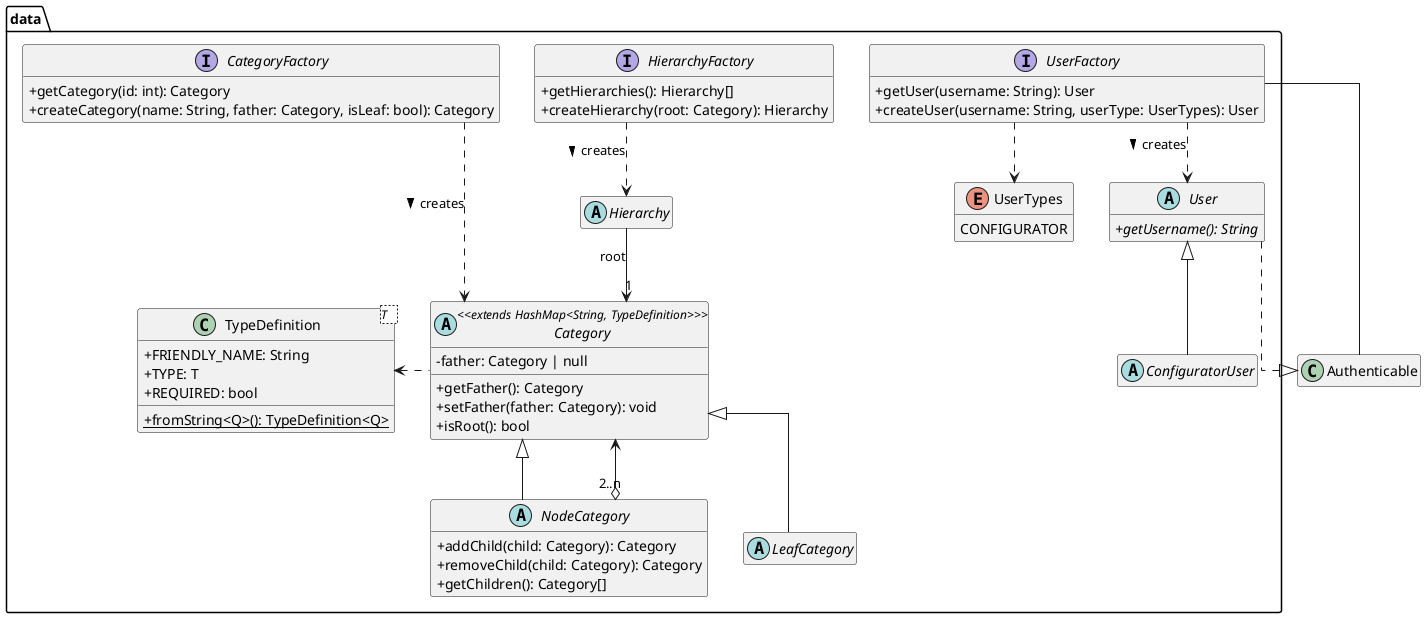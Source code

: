 @startuml

skinparam ClassAttributeIconSize 0
'skinparam groupInheritance 2
skinparam linetype ortho
hide empty members

package data #FFFFFF {

    interface CategoryFactory {
        + getCategory(id: int): Category
        + createCategory(name: String, father: Category, isLeaf: bool): Category
    }

    interface HierarchyFactory {
        + getHierarchies(): Hierarchy[]
        + createHierarchy(root: Category): Hierarchy
    }

    interface UserFactory {
        + getUser(username: String): User
        + createUser(username: String, userType: UserTypes): User
    }

    enum UserTypes {
        CONFIGURATOR
    }

    abstract class Category <<extends HashMap<String, TypeDefinition>>> {
        - father: Category | null
        
        + getFather(): Category
        + setFather(father: Category): void
        + isRoot(): bool
    }

    class TypeDefinition<T   > {
        + FRIENDLY_NAME: String
        + TYPE: T
        + REQUIRED: bool
        + {static} fromString<Q>(): TypeDefinition<Q>
    }
    
    abstract class Hierarchy {}

    abstract class User {
        + {abstract} getUsername(): String
    }

    abstract class ConfiguratorUser extends User {}

    abstract class NodeCategory extends Category {
        + addChild(child: Category): Category
        + removeChild(child: Category): Category
        + getChildren(): Category[]
    }
    
    abstract class LeafCategory extends Category {}

}

User ..|> Authenticable

'Category --> "0..1" Category: father
Hierarchy --> "1" Category: root
NodeCategory "2..n" o--> Category

Category .left.> TypeDefinition

CategoryFactory .down.> Category: creates >
HierarchyFactory .down.> Hierarchy: creates >
UserFactory .down.> User: creates >
UserFactory ..> UserTypes

HierarchyFactory -left[hidden]- CategoryFactory
UserFactory -left[hidden]- HierarchyFactory
LeafCategory -left[hidden]- NodeCategory
Authenticable -left- UserFactory
@enduml